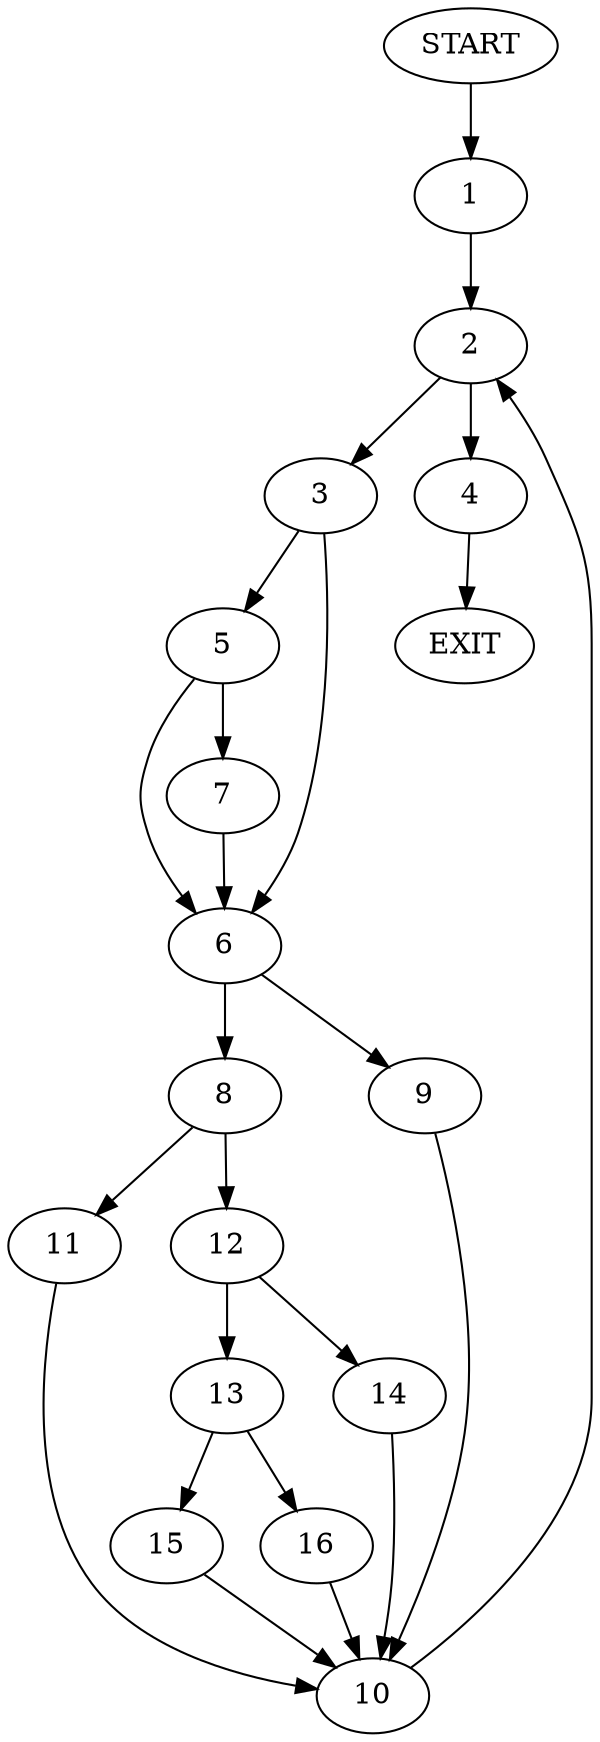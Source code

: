 digraph {
0 [label="START"]
17 [label="EXIT"]
0 -> 1
1 -> 2
2 -> 3
2 -> 4
3 -> 5
3 -> 6
4 -> 17
5 -> 6
5 -> 7
6 -> 8
6 -> 9
7 -> 6
9 -> 10
8 -> 11
8 -> 12
10 -> 2
11 -> 10
12 -> 13
12 -> 14
13 -> 15
13 -> 16
14 -> 10
16 -> 10
15 -> 10
}
